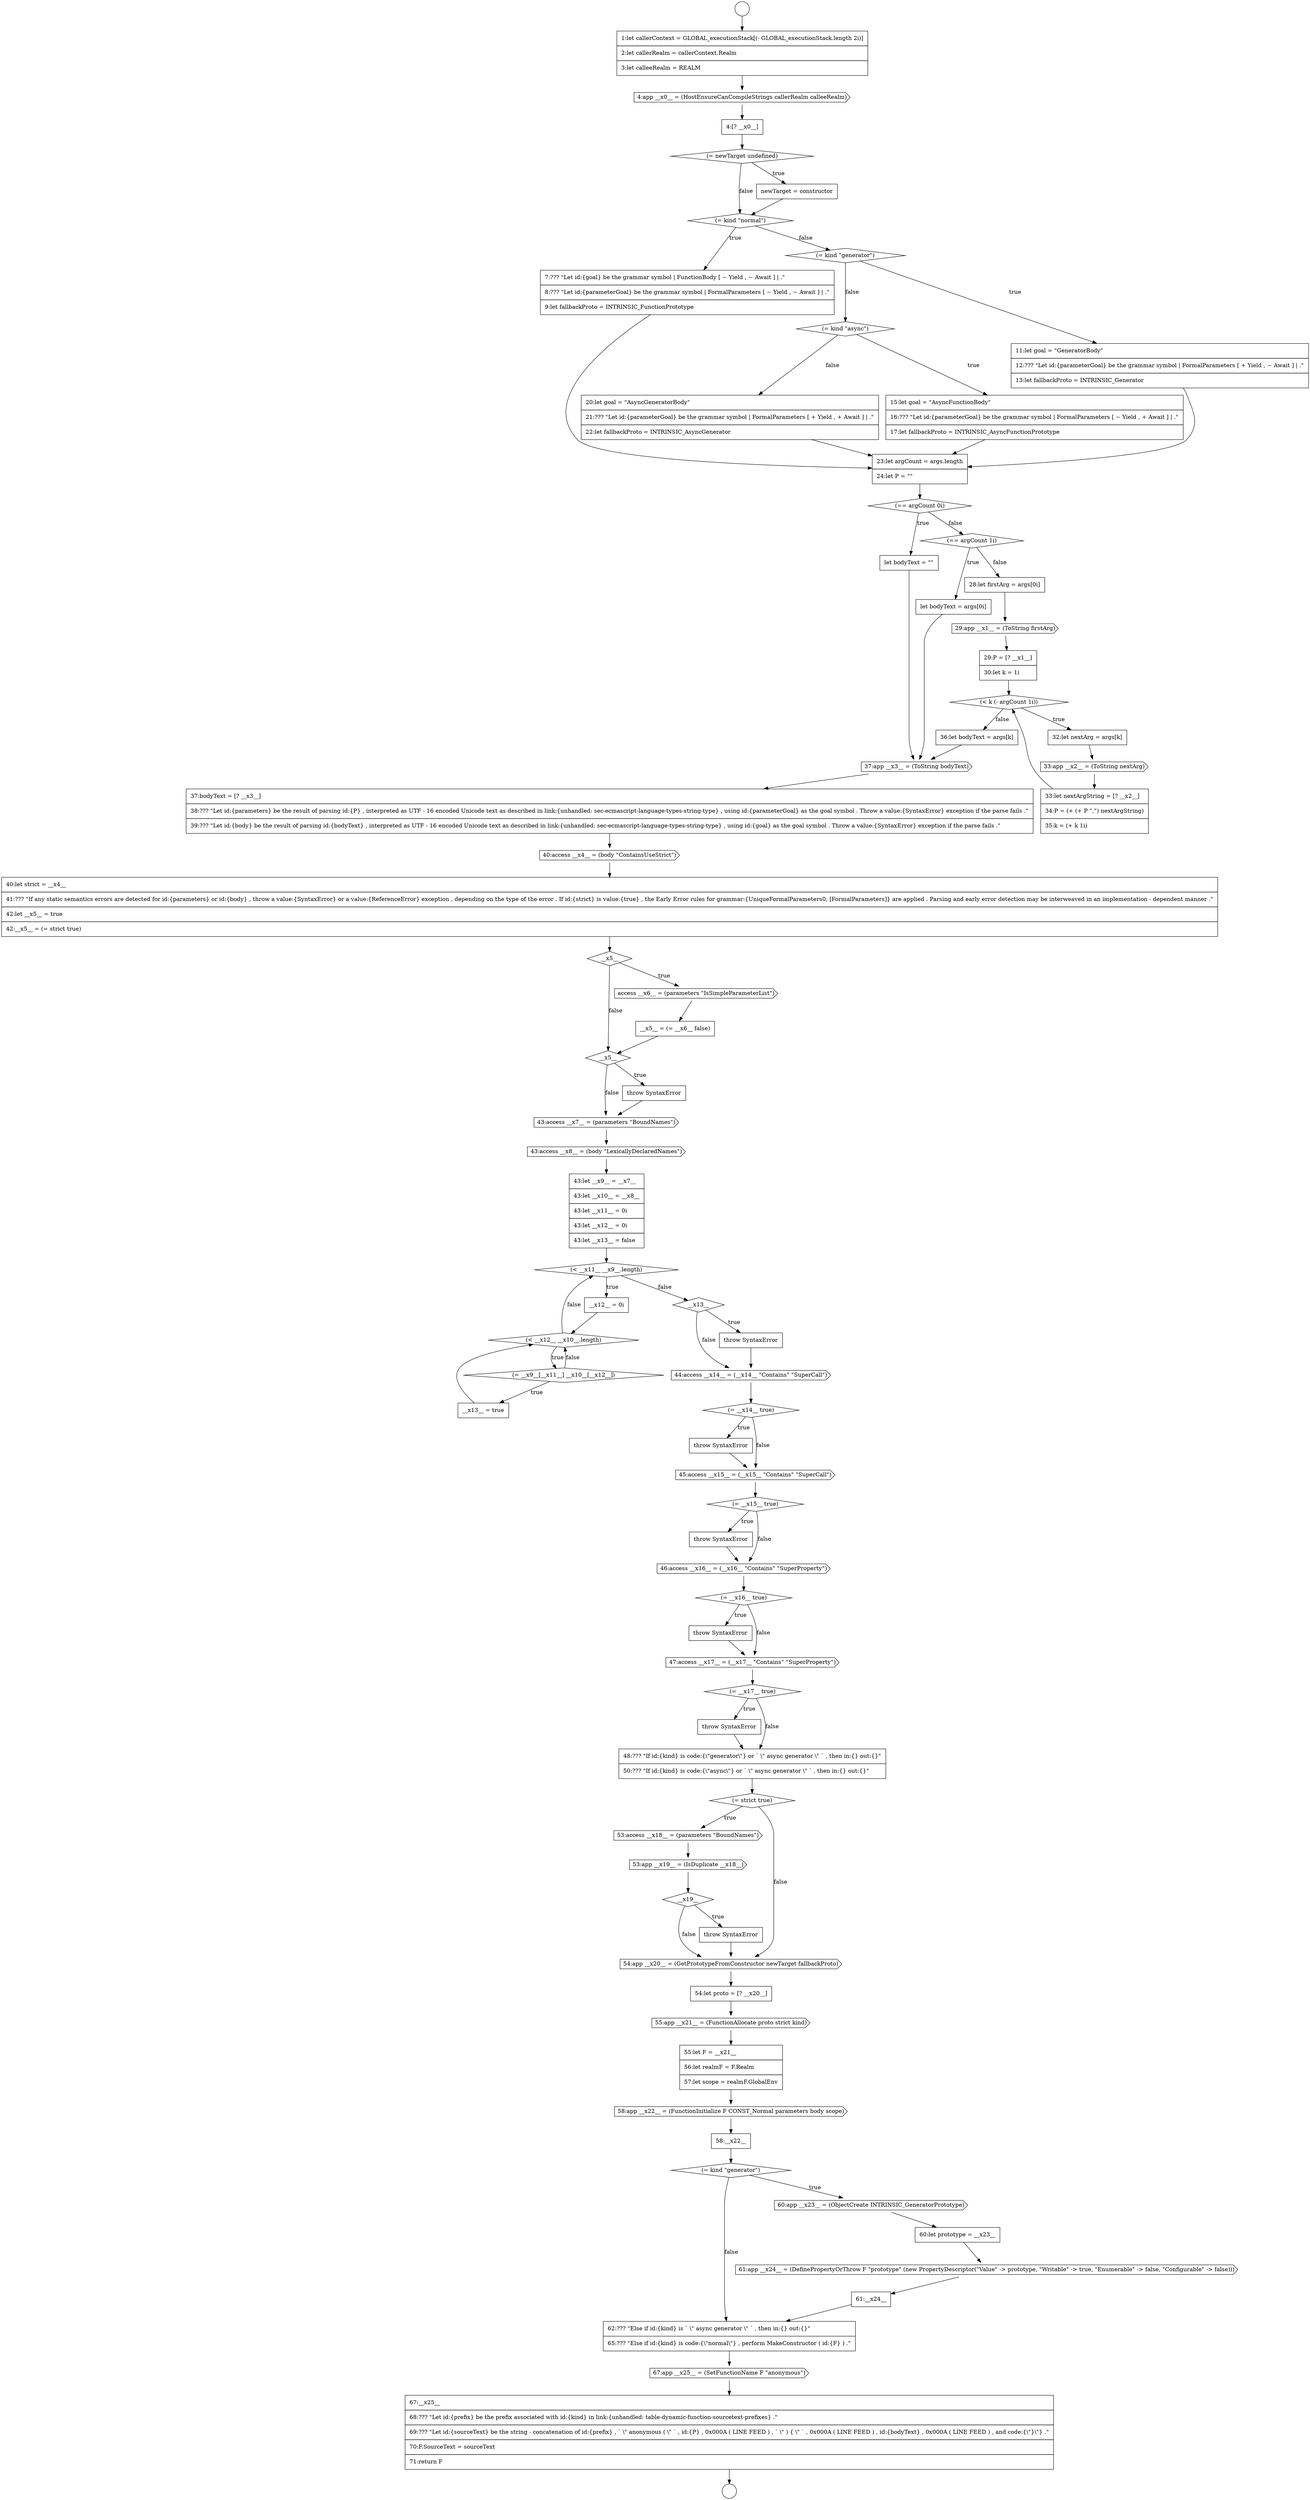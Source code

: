 digraph {
  node11596 [shape=none, margin=0, label=<<font color="black">
    <table border="0" cellborder="1" cellspacing="0" cellpadding="10">
      <tr><td align="left">15:let goal = &quot;AsyncFunctionBody&quot;</td></tr>
      <tr><td align="left">16:??? &quot;Let id:{parameterGoal} be the grammar symbol | FormalParameters [ ~ Yield , + Await ] | .&quot;</td></tr>
      <tr><td align="left">17:let fallbackProto = INTRINSIC_AsyncFunctionPrototype</td></tr>
    </table>
  </font>> color="black" fillcolor="white" style=filled]
  node11614 [shape=none, margin=0, label=<<font color="black">
    <table border="0" cellborder="1" cellspacing="0" cellpadding="10">
      <tr><td align="left">40:let strict = __x4__</td></tr>
      <tr><td align="left">41:??? &quot;If any static semantics errors are detected for id:{parameters} or id:{body} , throw a value:{SyntaxError} or a value:{ReferenceError} exception , depending on the type of the error . If id:{strict} is value:{true} , the Early Error rules for grammar:{UniqueFormalParameters0, [FormalParameters]} are applied . Parsing and early error detection may be interweaved in an implementation - dependent manner .&quot;</td></tr>
      <tr><td align="left">42:let __x5__ = true</td></tr>
      <tr><td align="left">42:__x5__ = (= strict true)</td></tr>
    </table>
  </font>> color="black" fillcolor="white" style=filled]
  node11620 [shape=cds, label=<<font color="black">43:access __x7__ = (parameters &quot;BoundNames&quot;)</font>> color="black" fillcolor="white" style=filled]
  node11659 [shape=none, margin=0, label=<<font color="black">
    <table border="0" cellborder="1" cellspacing="0" cellpadding="10">
      <tr><td align="left">62:??? &quot;Else if id:{kind} is ` \&quot; async generator \&quot; ` , then in:{} out:{}&quot;</td></tr>
      <tr><td align="left">65:??? &quot;Else if id:{kind} is code:{\&quot;normal\&quot;} , perform MakeConstructor ( id:{F} ) .&quot;</td></tr>
    </table>
  </font>> color="black" fillcolor="white" style=filled]
  node11635 [shape=none, margin=0, label=<<font color="black">
    <table border="0" cellborder="1" cellspacing="0" cellpadding="10">
      <tr><td align="left">throw SyntaxError</td></tr>
    </table>
  </font>> color="black" fillcolor="white" style=filled]
  node11603 [shape=none, margin=0, label=<<font color="black">
    <table border="0" cellborder="1" cellspacing="0" cellpadding="10">
      <tr><td align="left">28:let firstArg = args[0i]</td></tr>
    </table>
  </font>> color="black" fillcolor="white" style=filled]
  node11645 [shape=cds, label=<<font color="black">53:app __x19__ = (IsDuplicate __x18__)</font>> color="black" fillcolor="white" style=filled]
  node11613 [shape=cds, label=<<font color="black">40:access __x4__ = (body &quot;ContainsUseStrict&quot;)</font>> color="black" fillcolor="white" style=filled]
  node11588 [shape=none, margin=0, label=<<font color="black">
    <table border="0" cellborder="1" cellspacing="0" cellpadding="10">
      <tr><td align="left">4:[? __x0__]</td></tr>
    </table>
  </font>> color="black" fillcolor="white" style=filled]
  node11652 [shape=cds, label=<<font color="black">58:app __x22__ = (FunctionInitialize F CONST_Normal parameters body scope)</font>> color="black" fillcolor="white" style=filled]
  node11628 [shape=diamond, label=<<font color="black">__x13__</font>> color="black" fillcolor="white" style=filled]
  node11641 [shape=none, margin=0, label=<<font color="black">
    <table border="0" cellborder="1" cellspacing="0" cellpadding="10">
      <tr><td align="left">throw SyntaxError</td></tr>
    </table>
  </font>> color="black" fillcolor="white" style=filled]
  node11609 [shape=none, margin=0, label=<<font color="black">
    <table border="0" cellborder="1" cellspacing="0" cellpadding="10">
      <tr><td align="left">33:let nextArgString = [? __x2__]</td></tr>
      <tr><td align="left">34:P = (+ (+ P &quot;,&quot;) nextArgString)</td></tr>
      <tr><td align="left">35:k = (+ k 1i)</td></tr>
    </table>
  </font>> color="black" fillcolor="white" style=filled]
  node11600 [shape=none, margin=0, label=<<font color="black">
    <table border="0" cellborder="1" cellspacing="0" cellpadding="10">
      <tr><td align="left">let bodyText = &quot;&quot;</td></tr>
    </table>
  </font>> color="black" fillcolor="white" style=filled]
  node11656 [shape=none, margin=0, label=<<font color="black">
    <table border="0" cellborder="1" cellspacing="0" cellpadding="10">
      <tr><td align="left">60:let prototype = __x23__</td></tr>
    </table>
  </font>> color="black" fillcolor="white" style=filled]
  node11632 [shape=none, margin=0, label=<<font color="black">
    <table border="0" cellborder="1" cellspacing="0" cellpadding="10">
      <tr><td align="left">throw SyntaxError</td></tr>
    </table>
  </font>> color="black" fillcolor="white" style=filled]
  node11597 [shape=none, margin=0, label=<<font color="black">
    <table border="0" cellborder="1" cellspacing="0" cellpadding="10">
      <tr><td align="left">20:let goal = &quot;AsyncGeneratorBody&quot;</td></tr>
      <tr><td align="left">21:??? &quot;Let id:{parameterGoal} be the grammar symbol | FormalParameters [ + Yield , + Await ] | .&quot;</td></tr>
      <tr><td align="left">22:let fallbackProto = INTRINSIC_AsyncGenerator</td></tr>
    </table>
  </font>> color="black" fillcolor="white" style=filled]
  node11660 [shape=cds, label=<<font color="black">67:app __x25__ = (SetFunctionName F &quot;anonymous&quot;)</font>> color="black" fillcolor="white" style=filled]
  node11619 [shape=none, margin=0, label=<<font color="black">
    <table border="0" cellborder="1" cellspacing="0" cellpadding="10">
      <tr><td align="left">throw SyntaxError</td></tr>
    </table>
  </font>> color="black" fillcolor="white" style=filled]
  node11587 [shape=cds, label=<<font color="black">4:app __x0__ = (HostEnsureCanCompileStrings callerRealm calleeRealm)</font>> color="black" fillcolor="white" style=filled]
  node11634 [shape=diamond, label=<<font color="black">(= __x15__ true)</font>> color="black" fillcolor="white" style=filled]
  node11592 [shape=none, margin=0, label=<<font color="black">
    <table border="0" cellborder="1" cellspacing="0" cellpadding="10">
      <tr><td align="left">7:??? &quot;Let id:{goal} be the grammar symbol | FunctionBody [ ~ Yield , ~ Await ] | .&quot;</td></tr>
      <tr><td align="left">8:??? &quot;Let id:{parameterGoal} be the grammar symbol | FormalParameters [ ~ Yield , ~ Await ] | .&quot;</td></tr>
      <tr><td align="left">9:let fallbackProto = INTRINSIC_FunctionPrototype</td></tr>
    </table>
  </font>> color="black" fillcolor="white" style=filled]
  node11629 [shape=none, margin=0, label=<<font color="black">
    <table border="0" cellborder="1" cellspacing="0" cellpadding="10">
      <tr><td align="left">throw SyntaxError</td></tr>
    </table>
  </font>> color="black" fillcolor="white" style=filled]
  node11646 [shape=diamond, label=<<font color="black">__x19__</font>> color="black" fillcolor="white" style=filled]
  node11624 [shape=none, margin=0, label=<<font color="black">
    <table border="0" cellborder="1" cellspacing="0" cellpadding="10">
      <tr><td align="left">__x12__ = 0i</td></tr>
    </table>
  </font>> color="black" fillcolor="white" style=filled]
  node11602 [shape=none, margin=0, label=<<font color="black">
    <table border="0" cellborder="1" cellspacing="0" cellpadding="10">
      <tr><td align="left">let bodyText = args[0i]</td></tr>
    </table>
  </font>> color="black" fillcolor="white" style=filled]
  node11625 [shape=diamond, label=<<font color="black">(&lt; __x12__ __x10__.length)</font>> color="black" fillcolor="white" style=filled]
  node11642 [shape=none, margin=0, label=<<font color="black">
    <table border="0" cellborder="1" cellspacing="0" cellpadding="10">
      <tr><td align="left">48:??? &quot;If id:{kind} is code:{\&quot;generator\&quot;} or ` \&quot; async generator \&quot; ` , then in:{} out:{}&quot;</td></tr>
      <tr><td align="left">50:??? &quot;If id:{kind} is code:{\&quot;async\&quot;} or ` \&quot; async generator \&quot; ` , then in:{} out:{}&quot;</td></tr>
    </table>
  </font>> color="black" fillcolor="white" style=filled]
  node11651 [shape=none, margin=0, label=<<font color="black">
    <table border="0" cellborder="1" cellspacing="0" cellpadding="10">
      <tr><td align="left">55:let F = __x21__</td></tr>
      <tr><td align="left">56:let realmF = F.Realm</td></tr>
      <tr><td align="left">57:let scope = realmF.GlobalEnv</td></tr>
    </table>
  </font>> color="black" fillcolor="white" style=filled]
  node11608 [shape=cds, label=<<font color="black">33:app __x2__ = (ToString nextArg)</font>> color="black" fillcolor="white" style=filled]
  node11606 [shape=diamond, label=<<font color="black">(&lt; k (- argCount 1i))</font>> color="black" fillcolor="white" style=filled]
  node11610 [shape=none, margin=0, label=<<font color="black">
    <table border="0" cellborder="1" cellspacing="0" cellpadding="10">
      <tr><td align="left">36:let bodyText = args[k]</td></tr>
    </table>
  </font>> color="black" fillcolor="white" style=filled]
  node11593 [shape=diamond, label=<<font color="black">(= kind &quot;generator&quot;)</font>> color="black" fillcolor="white" style=filled]
  node11655 [shape=cds, label=<<font color="black">60:app __x23__ = (ObjectCreate INTRINSIC_GeneratorPrototype)</font>> color="black" fillcolor="white" style=filled]
  node11638 [shape=none, margin=0, label=<<font color="black">
    <table border="0" cellborder="1" cellspacing="0" cellpadding="10">
      <tr><td align="left">throw SyntaxError</td></tr>
    </table>
  </font>> color="black" fillcolor="white" style=filled]
  node11591 [shape=diamond, label=<<font color="black">(= kind &quot;normal&quot;)</font>> color="black" fillcolor="white" style=filled]
  node11633 [shape=cds, label=<<font color="black">45:access __x15__ = (__x15__ &quot;Contains&quot; &quot;SuperCall&quot;)</font>> color="black" fillcolor="white" style=filled]
  node11615 [shape=diamond, label=<<font color="black">__x5__</font>> color="black" fillcolor="white" style=filled]
  node11598 [shape=none, margin=0, label=<<font color="black">
    <table border="0" cellborder="1" cellspacing="0" cellpadding="10">
      <tr><td align="left">23:let argCount = args.length</td></tr>
      <tr><td align="left">24:let P = &quot;&quot;</td></tr>
    </table>
  </font>> color="black" fillcolor="white" style=filled]
  node11618 [shape=diamond, label=<<font color="black">__x5__</font>> color="black" fillcolor="white" style=filled]
  node11657 [shape=cds, label=<<font color="black">61:app __x24__ = (DefinePropertyOrThrow F &quot;prototype&quot; (new PropertyDescriptor(&quot;Value&quot; -&gt; prototype, &quot;Writable&quot; -&gt; true, &quot;Enumerable&quot; -&gt; false, &quot;Configurable&quot; -&gt; false)))</font>> color="black" fillcolor="white" style=filled]
  node11601 [shape=diamond, label=<<font color="black">(== argCount 1i)</font>> color="black" fillcolor="white" style=filled]
  node11586 [shape=none, margin=0, label=<<font color="black">
    <table border="0" cellborder="1" cellspacing="0" cellpadding="10">
      <tr><td align="left">1:let callerContext = GLOBAL_executionStack[(- GLOBAL_executionStack.length 2i)]</td></tr>
      <tr><td align="left">2:let callerRealm = callerContext.Realm</td></tr>
      <tr><td align="left">3:let calleeRealm = REALM</td></tr>
    </table>
  </font>> color="black" fillcolor="white" style=filled]
  node11623 [shape=diamond, label=<<font color="black">(&lt; __x11__ __x9__.length)</font>> color="black" fillcolor="white" style=filled]
  node11640 [shape=diamond, label=<<font color="black">(= __x17__ true)</font>> color="black" fillcolor="white" style=filled]
  node11630 [shape=cds, label=<<font color="black">44:access __x14__ = (__x14__ &quot;Contains&quot; &quot;SuperCall&quot;)</font>> color="black" fillcolor="white" style=filled]
  node11643 [shape=diamond, label=<<font color="black">(= strict true)</font>> color="black" fillcolor="white" style=filled]
  node11590 [shape=none, margin=0, label=<<font color="black">
    <table border="0" cellborder="1" cellspacing="0" cellpadding="10">
      <tr><td align="left">newTarget = constructor</td></tr>
    </table>
  </font>> color="black" fillcolor="white" style=filled]
  node11607 [shape=none, margin=0, label=<<font color="black">
    <table border="0" cellborder="1" cellspacing="0" cellpadding="10">
      <tr><td align="left">32:let nextArg = args[k]</td></tr>
    </table>
  </font>> color="black" fillcolor="white" style=filled]
  node11605 [shape=none, margin=0, label=<<font color="black">
    <table border="0" cellborder="1" cellspacing="0" cellpadding="10">
      <tr><td align="left">29:P = [? __x1__]</td></tr>
      <tr><td align="left">30:let k = 1i</td></tr>
    </table>
  </font>> color="black" fillcolor="white" style=filled]
  node11654 [shape=diamond, label=<<font color="black">(= kind &quot;generator&quot;)</font>> color="black" fillcolor="white" style=filled]
  node11626 [shape=diamond, label=<<font color="black">(= __x9__[__x11__] __x10__[__x12__])</font>> color="black" fillcolor="white" style=filled]
  node11647 [shape=none, margin=0, label=<<font color="black">
    <table border="0" cellborder="1" cellspacing="0" cellpadding="10">
      <tr><td align="left">throw SyntaxError</td></tr>
    </table>
  </font>> color="black" fillcolor="white" style=filled]
  node11611 [shape=cds, label=<<font color="black">37:app __x3__ = (ToString bodyText)</font>> color="black" fillcolor="white" style=filled]
  node11594 [shape=none, margin=0, label=<<font color="black">
    <table border="0" cellborder="1" cellspacing="0" cellpadding="10">
      <tr><td align="left">11:let goal = &quot;GeneratorBody&quot;</td></tr>
      <tr><td align="left">12:??? &quot;Let id:{parameterGoal} be the grammar symbol | FormalParameters [ + Yield , ~ Await ] | .&quot;</td></tr>
      <tr><td align="left">13:let fallbackProto = INTRINSIC_Generator</td></tr>
    </table>
  </font>> color="black" fillcolor="white" style=filled]
  node11650 [shape=cds, label=<<font color="black">55:app __x21__ = (FunctionAllocate proto strict kind)</font>> color="black" fillcolor="white" style=filled]
  node11622 [shape=none, margin=0, label=<<font color="black">
    <table border="0" cellborder="1" cellspacing="0" cellpadding="10">
      <tr><td align="left">43:let __x9__ = __x7__</td></tr>
      <tr><td align="left">43:let __x10__ = __x8__</td></tr>
      <tr><td align="left">43:let __x11__ = 0i</td></tr>
      <tr><td align="left">43:let __x12__ = 0i</td></tr>
      <tr><td align="left">43:let __x13__ = false</td></tr>
    </table>
  </font>> color="black" fillcolor="white" style=filled]
  node11637 [shape=diamond, label=<<font color="black">(= __x16__ true)</font>> color="black" fillcolor="white" style=filled]
  node11661 [shape=none, margin=0, label=<<font color="black">
    <table border="0" cellborder="1" cellspacing="0" cellpadding="10">
      <tr><td align="left">67:__x25__</td></tr>
      <tr><td align="left">68:??? &quot;Let id:{prefix} be the prefix associated with id:{kind} in link:{unhandled: table-dynamic-function-sourcetext-prefixes} .&quot;</td></tr>
      <tr><td align="left">69:??? &quot;Let id:{sourceText} be the string - concatenation of id:{prefix} , ` \&quot; anonymous ( \&quot; ` , id:{P} , 0x000A ( LINE FEED ) , ` \&quot; ) { \&quot; ` , 0x000A ( LINE FEED ) , id:{bodyText} , 0x000A ( LINE FEED ) , and code:{\&quot;}\&quot;} .&quot;</td></tr>
      <tr><td align="left">70:F.SourceText = sourceText</td></tr>
      <tr><td align="left">71:return F</td></tr>
    </table>
  </font>> color="black" fillcolor="white" style=filled]
  node11617 [shape=none, margin=0, label=<<font color="black">
    <table border="0" cellborder="1" cellspacing="0" cellpadding="10">
      <tr><td align="left">__x5__ = (= __x6__ false)</td></tr>
    </table>
  </font>> color="black" fillcolor="white" style=filled]
  node11636 [shape=cds, label=<<font color="black">46:access __x16__ = (__x16__ &quot;Contains&quot; &quot;SuperProperty&quot;)</font>> color="black" fillcolor="white" style=filled]
  node11639 [shape=cds, label=<<font color="black">47:access __x17__ = (__x17__ &quot;Contains&quot; &quot;SuperProperty&quot;)</font>> color="black" fillcolor="white" style=filled]
  node11584 [shape=circle label=" " color="black" fillcolor="white" style=filled]
  node11585 [shape=circle label=" " color="black" fillcolor="white" style=filled]
  node11599 [shape=diamond, label=<<font color="black">(== argCount 0i)</font>> color="black" fillcolor="white" style=filled]
  node11658 [shape=none, margin=0, label=<<font color="black">
    <table border="0" cellborder="1" cellspacing="0" cellpadding="10">
      <tr><td align="left">61:__x24__</td></tr>
    </table>
  </font>> color="black" fillcolor="white" style=filled]
  node11653 [shape=none, margin=0, label=<<font color="black">
    <table border="0" cellborder="1" cellspacing="0" cellpadding="10">
      <tr><td align="left">58:__x22__</td></tr>
    </table>
  </font>> color="black" fillcolor="white" style=filled]
  node11604 [shape=cds, label=<<font color="black">29:app __x1__ = (ToString firstArg)</font>> color="black" fillcolor="white" style=filled]
  node11589 [shape=diamond, label=<<font color="black">(= newTarget undefined)</font>> color="black" fillcolor="white" style=filled]
  node11612 [shape=none, margin=0, label=<<font color="black">
    <table border="0" cellborder="1" cellspacing="0" cellpadding="10">
      <tr><td align="left">37:bodyText = [? __x3__]</td></tr>
      <tr><td align="left">38:??? &quot;Let id:{parameters} be the result of parsing id:{P} , interpreted as UTF - 16 encoded Unicode text as described in link:{unhandled: sec-ecmascript-language-types-string-type} , using id:{parameterGoal} as the goal symbol . Throw a value:{SyntaxError} exception if the parse fails .&quot;</td></tr>
      <tr><td align="left">39:??? &quot;Let id:{body} be the result of parsing id:{bodyText} , interpreted as UTF - 16 encoded Unicode text as described in link:{unhandled: sec-ecmascript-language-types-string-type} , using id:{goal} as the goal symbol . Throw a value:{SyntaxError} exception if the parse fails .&quot;</td></tr>
    </table>
  </font>> color="black" fillcolor="white" style=filled]
  node11595 [shape=diamond, label=<<font color="black">(= kind &quot;async&quot;)</font>> color="black" fillcolor="white" style=filled]
  node11627 [shape=none, margin=0, label=<<font color="black">
    <table border="0" cellborder="1" cellspacing="0" cellpadding="10">
      <tr><td align="left">__x13__ = true</td></tr>
    </table>
  </font>> color="black" fillcolor="white" style=filled]
  node11644 [shape=cds, label=<<font color="black">53:access __x18__ = (parameters &quot;BoundNames&quot;)</font>> color="black" fillcolor="white" style=filled]
  node11649 [shape=none, margin=0, label=<<font color="black">
    <table border="0" cellborder="1" cellspacing="0" cellpadding="10">
      <tr><td align="left">54:let proto = [? __x20__]</td></tr>
    </table>
  </font>> color="black" fillcolor="white" style=filled]
  node11621 [shape=cds, label=<<font color="black">43:access __x8__ = (body &quot;LexicallyDeclaredNames&quot;)</font>> color="black" fillcolor="white" style=filled]
  node11616 [shape=cds, label=<<font color="black">access __x6__ = (parameters &quot;IsSimpleParameterList&quot;)</font>> color="black" fillcolor="white" style=filled]
  node11631 [shape=diamond, label=<<font color="black">(= __x14__ true)</font>> color="black" fillcolor="white" style=filled]
  node11648 [shape=cds, label=<<font color="black">54:app __x20__ = (GetPrototypeFromConstructor newTarget fallbackProto)</font>> color="black" fillcolor="white" style=filled]
  node11592 -> node11598 [ color="black"]
  node11590 -> node11591 [ color="black"]
  node11644 -> node11645 [ color="black"]
  node11626 -> node11627 [label=<<font color="black">true</font>> color="black"]
  node11626 -> node11625 [label=<<font color="black">false</font>> color="black"]
  node11610 -> node11611 [ color="black"]
  node11624 -> node11625 [ color="black"]
  node11601 -> node11602 [label=<<font color="black">true</font>> color="black"]
  node11601 -> node11603 [label=<<font color="black">false</font>> color="black"]
  node11651 -> node11652 [ color="black"]
  node11615 -> node11616 [label=<<font color="black">true</font>> color="black"]
  node11615 -> node11618 [label=<<font color="black">false</font>> color="black"]
  node11594 -> node11598 [ color="black"]
  node11633 -> node11634 [ color="black"]
  node11596 -> node11598 [ color="black"]
  node11645 -> node11646 [ color="black"]
  node11620 -> node11621 [ color="black"]
  node11656 -> node11657 [ color="black"]
  node11654 -> node11655 [label=<<font color="black">true</font>> color="black"]
  node11654 -> node11659 [label=<<font color="black">false</font>> color="black"]
  node11616 -> node11617 [ color="black"]
  node11587 -> node11588 [ color="black"]
  node11589 -> node11590 [label=<<font color="black">true</font>> color="black"]
  node11589 -> node11591 [label=<<font color="black">false</font>> color="black"]
  node11641 -> node11642 [ color="black"]
  node11602 -> node11611 [ color="black"]
  node11599 -> node11600 [label=<<font color="black">true</font>> color="black"]
  node11599 -> node11601 [label=<<font color="black">false</font>> color="black"]
  node11627 -> node11625 [ color="black"]
  node11613 -> node11614 [ color="black"]
  node11661 -> node11585 [ color="black"]
  node11658 -> node11659 [ color="black"]
  node11634 -> node11635 [label=<<font color="black">true</font>> color="black"]
  node11634 -> node11636 [label=<<font color="black">false</font>> color="black"]
  node11591 -> node11592 [label=<<font color="black">true</font>> color="black"]
  node11591 -> node11593 [label=<<font color="black">false</font>> color="black"]
  node11609 -> node11606 [ color="black"]
  node11617 -> node11618 [ color="black"]
  node11605 -> node11606 [ color="black"]
  node11630 -> node11631 [ color="black"]
  node11584 -> node11586 [ color="black"]
  node11607 -> node11608 [ color="black"]
  node11604 -> node11605 [ color="black"]
  node11631 -> node11632 [label=<<font color="black">true</font>> color="black"]
  node11631 -> node11633 [label=<<font color="black">false</font>> color="black"]
  node11636 -> node11637 [ color="black"]
  node11648 -> node11649 [ color="black"]
  node11642 -> node11643 [ color="black"]
  node11640 -> node11641 [label=<<font color="black">true</font>> color="black"]
  node11640 -> node11642 [label=<<font color="black">false</font>> color="black"]
  node11632 -> node11633 [ color="black"]
  node11588 -> node11589 [ color="black"]
  node11595 -> node11596 [label=<<font color="black">true</font>> color="black"]
  node11595 -> node11597 [label=<<font color="black">false</font>> color="black"]
  node11649 -> node11650 [ color="black"]
  node11621 -> node11622 [ color="black"]
  node11660 -> node11661 [ color="black"]
  node11657 -> node11658 [ color="black"]
  node11611 -> node11612 [ color="black"]
  node11643 -> node11644 [label=<<font color="black">true</font>> color="black"]
  node11643 -> node11648 [label=<<font color="black">false</font>> color="black"]
  node11646 -> node11647 [label=<<font color="black">true</font>> color="black"]
  node11646 -> node11648 [label=<<font color="black">false</font>> color="black"]
  node11608 -> node11609 [ color="black"]
  node11619 -> node11620 [ color="black"]
  node11653 -> node11654 [ color="black"]
  node11600 -> node11611 [ color="black"]
  node11647 -> node11648 [ color="black"]
  node11638 -> node11639 [ color="black"]
  node11652 -> node11653 [ color="black"]
  node11606 -> node11607 [label=<<font color="black">true</font>> color="black"]
  node11606 -> node11610 [label=<<font color="black">false</font>> color="black"]
  node11603 -> node11604 [ color="black"]
  node11639 -> node11640 [ color="black"]
  node11622 -> node11623 [ color="black"]
  node11659 -> node11660 [ color="black"]
  node11618 -> node11619 [label=<<font color="black">true</font>> color="black"]
  node11618 -> node11620 [label=<<font color="black">false</font>> color="black"]
  node11625 -> node11626 [label=<<font color="black">true</font>> color="black"]
  node11625 -> node11623 [label=<<font color="black">false</font>> color="black"]
  node11623 -> node11624 [label=<<font color="black">true</font>> color="black"]
  node11623 -> node11628 [label=<<font color="black">false</font>> color="black"]
  node11598 -> node11599 [ color="black"]
  node11586 -> node11587 [ color="black"]
  node11614 -> node11615 [ color="black"]
  node11593 -> node11594 [label=<<font color="black">true</font>> color="black"]
  node11593 -> node11595 [label=<<font color="black">false</font>> color="black"]
  node11655 -> node11656 [ color="black"]
  node11650 -> node11651 [ color="black"]
  node11635 -> node11636 [ color="black"]
  node11612 -> node11613 [ color="black"]
  node11628 -> node11629 [label=<<font color="black">true</font>> color="black"]
  node11628 -> node11630 [label=<<font color="black">false</font>> color="black"]
  node11629 -> node11630 [ color="black"]
  node11637 -> node11638 [label=<<font color="black">true</font>> color="black"]
  node11637 -> node11639 [label=<<font color="black">false</font>> color="black"]
  node11597 -> node11598 [ color="black"]
}
